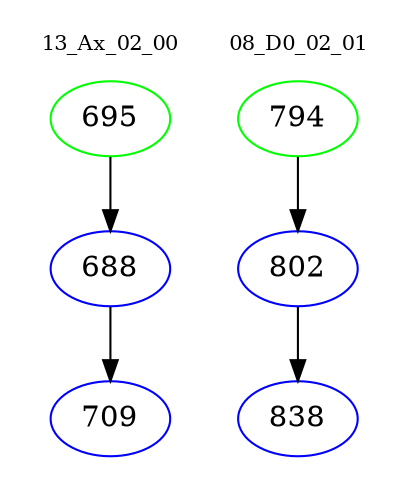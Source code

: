 digraph{
subgraph cluster_0 {
color = white
label = "13_Ax_02_00";
fontsize=10;
T0_695 [label="695", color="green"]
T0_695 -> T0_688 [color="black"]
T0_688 [label="688", color="blue"]
T0_688 -> T0_709 [color="black"]
T0_709 [label="709", color="blue"]
}
subgraph cluster_1 {
color = white
label = "08_D0_02_01";
fontsize=10;
T1_794 [label="794", color="green"]
T1_794 -> T1_802 [color="black"]
T1_802 [label="802", color="blue"]
T1_802 -> T1_838 [color="black"]
T1_838 [label="838", color="blue"]
}
}
